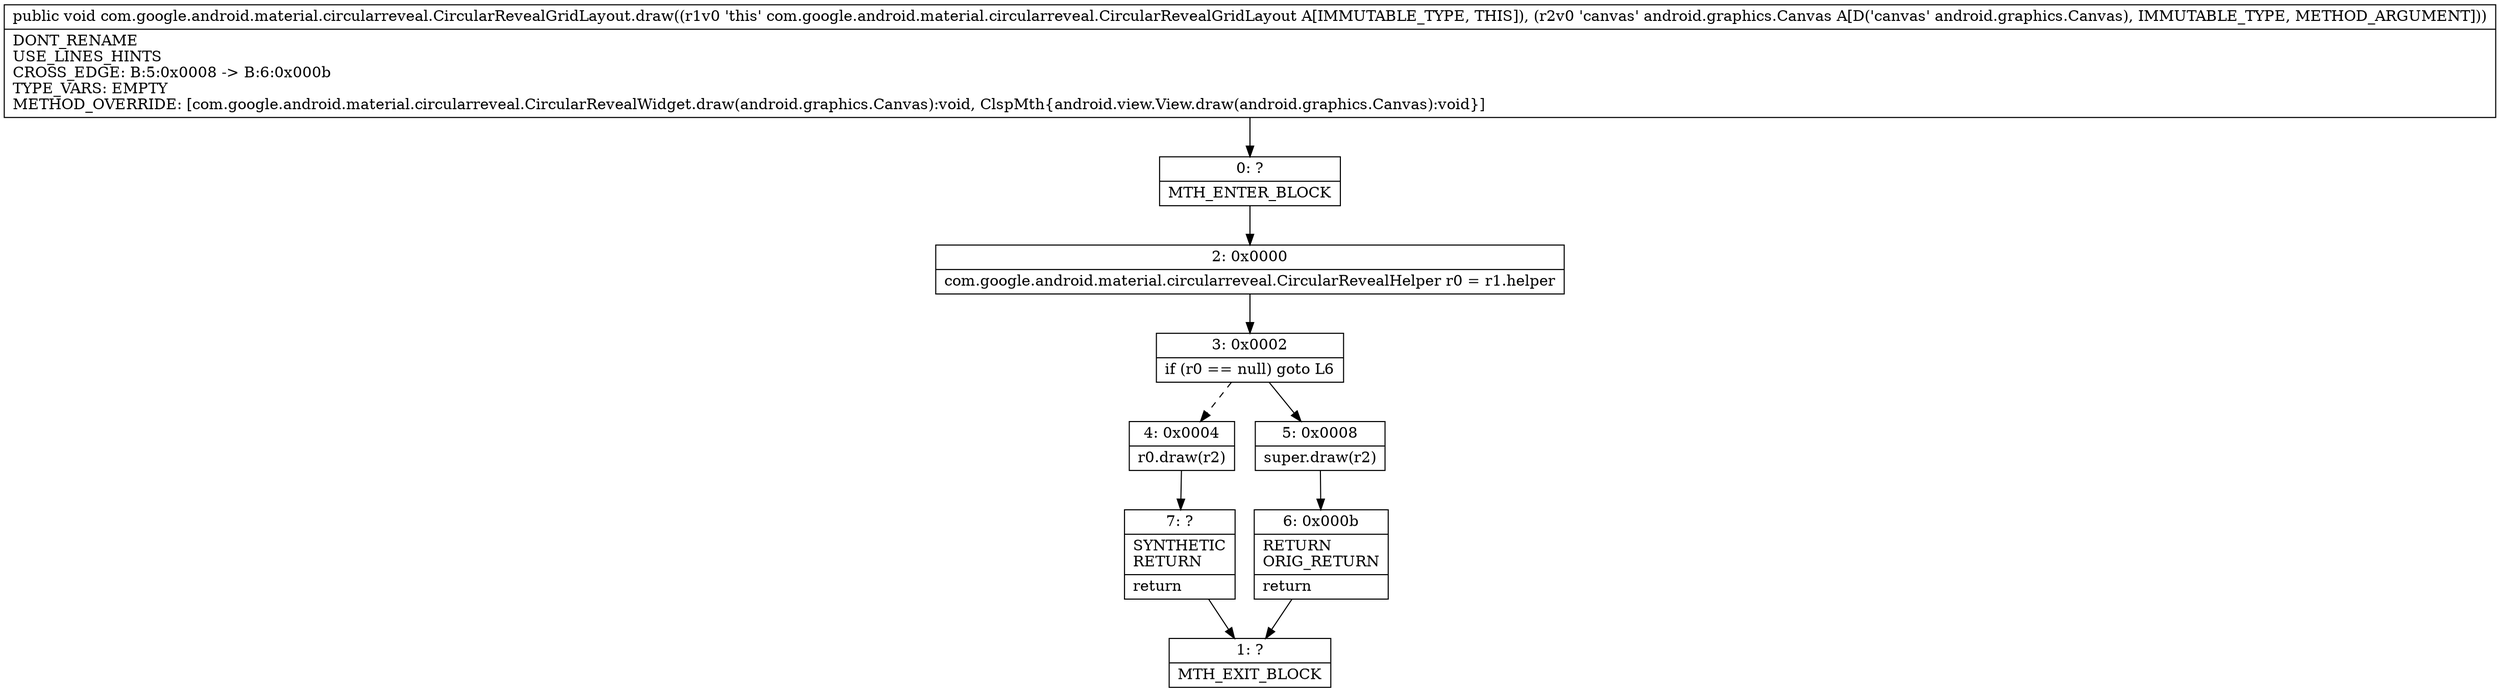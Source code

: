 digraph "CFG forcom.google.android.material.circularreveal.CircularRevealGridLayout.draw(Landroid\/graphics\/Canvas;)V" {
Node_0 [shape=record,label="{0\:\ ?|MTH_ENTER_BLOCK\l}"];
Node_2 [shape=record,label="{2\:\ 0x0000|com.google.android.material.circularreveal.CircularRevealHelper r0 = r1.helper\l}"];
Node_3 [shape=record,label="{3\:\ 0x0002|if (r0 == null) goto L6\l}"];
Node_4 [shape=record,label="{4\:\ 0x0004|r0.draw(r2)\l}"];
Node_7 [shape=record,label="{7\:\ ?|SYNTHETIC\lRETURN\l|return\l}"];
Node_1 [shape=record,label="{1\:\ ?|MTH_EXIT_BLOCK\l}"];
Node_5 [shape=record,label="{5\:\ 0x0008|super.draw(r2)\l}"];
Node_6 [shape=record,label="{6\:\ 0x000b|RETURN\lORIG_RETURN\l|return\l}"];
MethodNode[shape=record,label="{public void com.google.android.material.circularreveal.CircularRevealGridLayout.draw((r1v0 'this' com.google.android.material.circularreveal.CircularRevealGridLayout A[IMMUTABLE_TYPE, THIS]), (r2v0 'canvas' android.graphics.Canvas A[D('canvas' android.graphics.Canvas), IMMUTABLE_TYPE, METHOD_ARGUMENT]))  | DONT_RENAME\lUSE_LINES_HINTS\lCROSS_EDGE: B:5:0x0008 \-\> B:6:0x000b\lTYPE_VARS: EMPTY\lMETHOD_OVERRIDE: [com.google.android.material.circularreveal.CircularRevealWidget.draw(android.graphics.Canvas):void, ClspMth\{android.view.View.draw(android.graphics.Canvas):void\}]\l}"];
MethodNode -> Node_0;Node_0 -> Node_2;
Node_2 -> Node_3;
Node_3 -> Node_4[style=dashed];
Node_3 -> Node_5;
Node_4 -> Node_7;
Node_7 -> Node_1;
Node_5 -> Node_6;
Node_6 -> Node_1;
}

